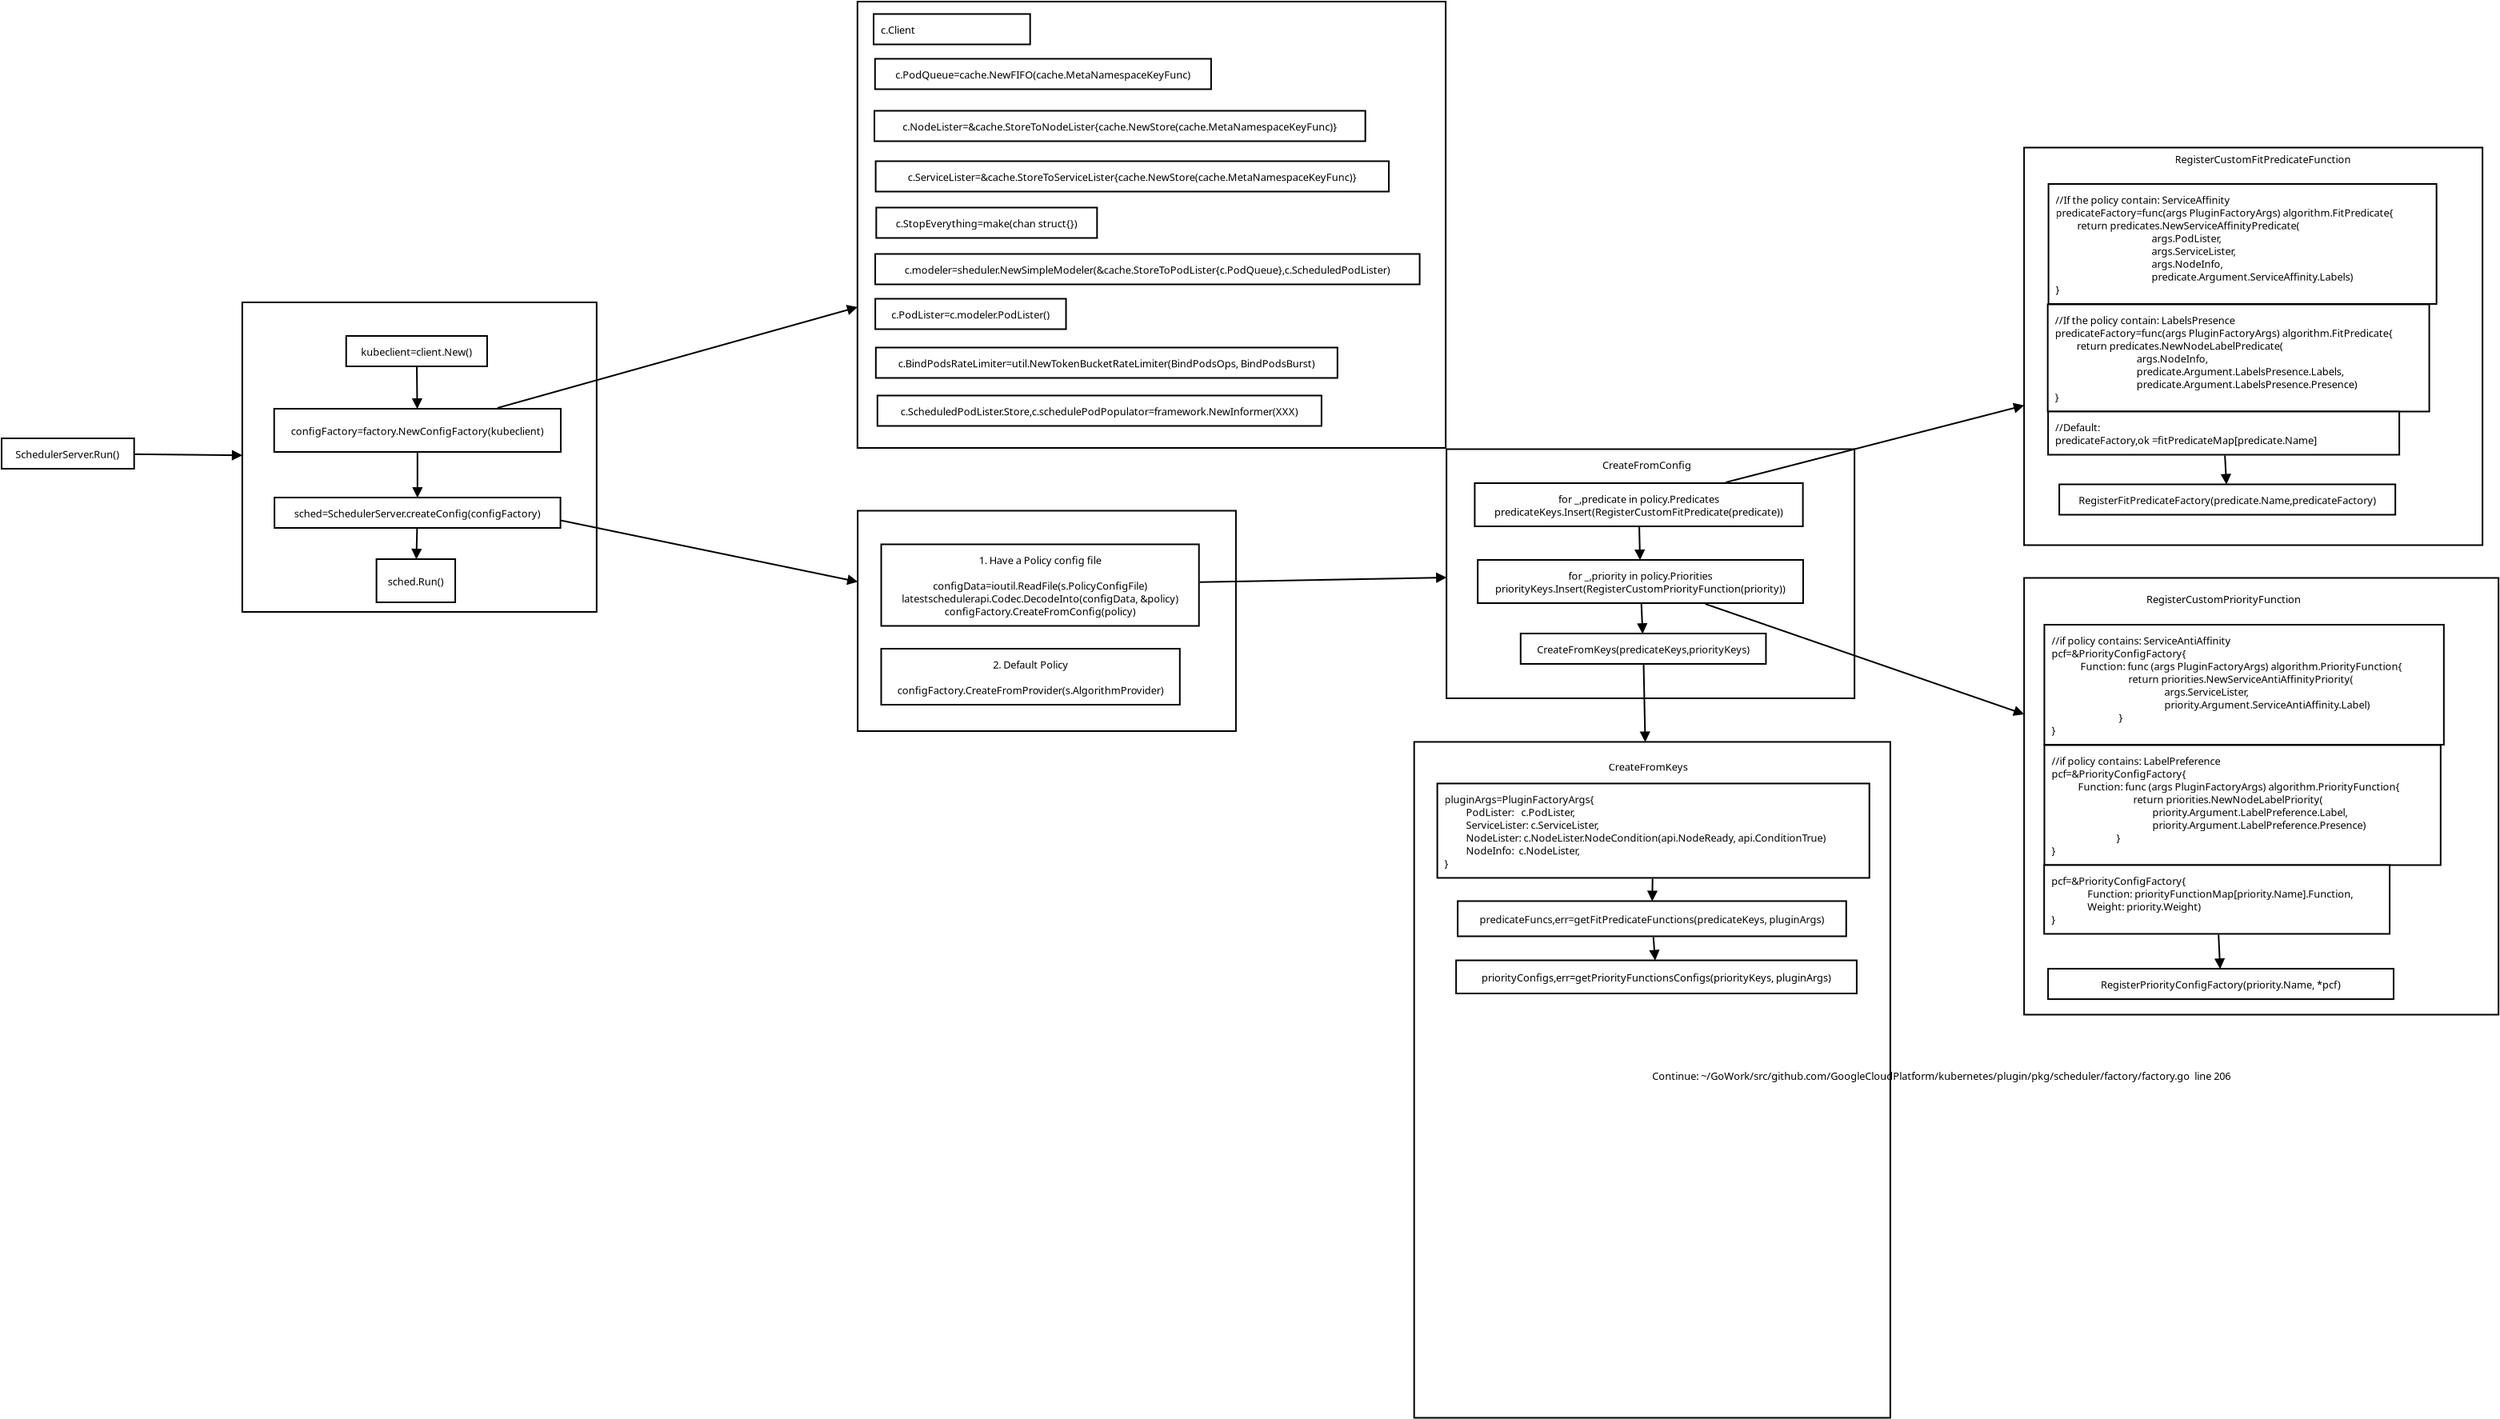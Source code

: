 <?xml version="1.0" encoding="UTF-8"?>
<dia:diagram xmlns:dia="http://www.lysator.liu.se/~alla/dia/">
  <dia:layer name="Background" visible="true" active="true">
    <dia:object type="Standard - Box" version="0" id="O0">
      <dia:attribute name="obj_pos">
        <dia:point val="16.85,3.35"/>
      </dia:attribute>
      <dia:attribute name="obj_bb">
        <dia:rectangle val="16.8,3.3;39.05,22.75"/>
      </dia:attribute>
      <dia:attribute name="elem_corner">
        <dia:point val="16.85,3.35"/>
      </dia:attribute>
      <dia:attribute name="elem_width">
        <dia:real val="22.15"/>
      </dia:attribute>
      <dia:attribute name="elem_height">
        <dia:real val="19.35"/>
      </dia:attribute>
      <dia:attribute name="show_background">
        <dia:boolean val="true"/>
      </dia:attribute>
    </dia:object>
    <dia:object type="Flowchart - Box" version="0" id="O1">
      <dia:attribute name="obj_pos">
        <dia:point val="1.809,11.85"/>
      </dia:attribute>
      <dia:attribute name="obj_bb">
        <dia:rectangle val="1.759,11.8;10.141,13.8"/>
      </dia:attribute>
      <dia:attribute name="elem_corner">
        <dia:point val="1.809,11.85"/>
      </dia:attribute>
      <dia:attribute name="elem_width">
        <dia:real val="8.283"/>
      </dia:attribute>
      <dia:attribute name="elem_height">
        <dia:real val="1.9"/>
      </dia:attribute>
      <dia:attribute name="show_background">
        <dia:boolean val="true"/>
      </dia:attribute>
      <dia:attribute name="padding">
        <dia:real val="0.5"/>
      </dia:attribute>
      <dia:attribute name="text">
        <dia:composite type="text">
          <dia:attribute name="string">
            <dia:string>#SchedulerServer.Run()#</dia:string>
          </dia:attribute>
          <dia:attribute name="font">
            <dia:font family="sans" style="0" name="Helvetica"/>
          </dia:attribute>
          <dia:attribute name="height">
            <dia:real val="0.8"/>
          </dia:attribute>
          <dia:attribute name="pos">
            <dia:point val="5.95,12.995"/>
          </dia:attribute>
          <dia:attribute name="color">
            <dia:color val="#000000"/>
          </dia:attribute>
          <dia:attribute name="alignment">
            <dia:enum val="1"/>
          </dia:attribute>
        </dia:composite>
      </dia:attribute>
    </dia:object>
    <dia:object type="Flowchart - Box" version="0" id="O2">
      <dia:attribute name="obj_pos">
        <dia:point val="23.345,5.45"/>
      </dia:attribute>
      <dia:attribute name="obj_bb">
        <dia:rectangle val="23.295,5.4;32.205,7.4"/>
      </dia:attribute>
      <dia:attribute name="elem_corner">
        <dia:point val="23.345,5.45"/>
      </dia:attribute>
      <dia:attribute name="elem_width">
        <dia:real val="8.81"/>
      </dia:attribute>
      <dia:attribute name="elem_height">
        <dia:real val="1.9"/>
      </dia:attribute>
      <dia:attribute name="show_background">
        <dia:boolean val="true"/>
      </dia:attribute>
      <dia:attribute name="padding">
        <dia:real val="0.5"/>
      </dia:attribute>
      <dia:attribute name="text">
        <dia:composite type="text">
          <dia:attribute name="string">
            <dia:string>#kubeclient=client.New()#</dia:string>
          </dia:attribute>
          <dia:attribute name="font">
            <dia:font family="sans" style="0" name="Helvetica"/>
          </dia:attribute>
          <dia:attribute name="height">
            <dia:real val="0.8"/>
          </dia:attribute>
          <dia:attribute name="pos">
            <dia:point val="27.75,6.595"/>
          </dia:attribute>
          <dia:attribute name="color">
            <dia:color val="#000000"/>
          </dia:attribute>
          <dia:attribute name="alignment">
            <dia:enum val="1"/>
          </dia:attribute>
        </dia:composite>
      </dia:attribute>
    </dia:object>
    <dia:object type="Flowchart - Box" version="0" id="O3">
      <dia:attribute name="obj_pos">
        <dia:point val="18.844,10"/>
      </dia:attribute>
      <dia:attribute name="obj_bb">
        <dia:rectangle val="18.794,9.95;36.806,12.75"/>
      </dia:attribute>
      <dia:attribute name="elem_corner">
        <dia:point val="18.844,10"/>
      </dia:attribute>
      <dia:attribute name="elem_width">
        <dia:real val="17.913"/>
      </dia:attribute>
      <dia:attribute name="elem_height">
        <dia:real val="2.7"/>
      </dia:attribute>
      <dia:attribute name="show_background">
        <dia:boolean val="true"/>
      </dia:attribute>
      <dia:attribute name="padding">
        <dia:real val="0.5"/>
      </dia:attribute>
      <dia:attribute name="text">
        <dia:composite type="text">
          <dia:attribute name="string">
            <dia:string>#configFactory=factory.NewConfigFactory(kubeclient)#</dia:string>
          </dia:attribute>
          <dia:attribute name="font">
            <dia:font family="sans" style="0" name="Helvetica"/>
          </dia:attribute>
          <dia:attribute name="height">
            <dia:real val="0.8"/>
          </dia:attribute>
          <dia:attribute name="pos">
            <dia:point val="27.8,11.545"/>
          </dia:attribute>
          <dia:attribute name="color">
            <dia:color val="#000000"/>
          </dia:attribute>
          <dia:attribute name="alignment">
            <dia:enum val="1"/>
          </dia:attribute>
        </dia:composite>
      </dia:attribute>
    </dia:object>
    <dia:object type="Flowchart - Box" version="0" id="O4">
      <dia:attribute name="obj_pos">
        <dia:point val="18.864,15.55"/>
      </dia:attribute>
      <dia:attribute name="obj_bb">
        <dia:rectangle val="18.814,15.5;36.786,17.5"/>
      </dia:attribute>
      <dia:attribute name="elem_corner">
        <dia:point val="18.864,15.55"/>
      </dia:attribute>
      <dia:attribute name="elem_width">
        <dia:real val="17.873"/>
      </dia:attribute>
      <dia:attribute name="elem_height">
        <dia:real val="1.9"/>
      </dia:attribute>
      <dia:attribute name="border_width">
        <dia:real val="0.1"/>
      </dia:attribute>
      <dia:attribute name="show_background">
        <dia:boolean val="true"/>
      </dia:attribute>
      <dia:attribute name="padding">
        <dia:real val="0.5"/>
      </dia:attribute>
      <dia:attribute name="text">
        <dia:composite type="text">
          <dia:attribute name="string">
            <dia:string>#sched=SchedulerServer.createConfig(configFactory)#</dia:string>
          </dia:attribute>
          <dia:attribute name="font">
            <dia:font family="sans" style="0" name="Helvetica"/>
          </dia:attribute>
          <dia:attribute name="height">
            <dia:real val="0.8"/>
          </dia:attribute>
          <dia:attribute name="pos">
            <dia:point val="27.8,16.695"/>
          </dia:attribute>
          <dia:attribute name="color">
            <dia:color val="#000000"/>
          </dia:attribute>
          <dia:attribute name="alignment">
            <dia:enum val="1"/>
          </dia:attribute>
        </dia:composite>
      </dia:attribute>
    </dia:object>
    <dia:object type="Standard - Line" version="0" id="O5">
      <dia:attribute name="obj_pos">
        <dia:point val="10.141,12.843"/>
      </dia:attribute>
      <dia:attribute name="obj_bb">
        <dia:rectangle val="10.09,12.575;16.912,13.236"/>
      </dia:attribute>
      <dia:attribute name="conn_endpoints">
        <dia:point val="10.141,12.843"/>
        <dia:point val="16.8,12.911"/>
      </dia:attribute>
      <dia:attribute name="numcp">
        <dia:int val="1"/>
      </dia:attribute>
      <dia:attribute name="end_arrow">
        <dia:enum val="3"/>
      </dia:attribute>
      <dia:attribute name="end_arrow_length">
        <dia:real val="0.5"/>
      </dia:attribute>
      <dia:attribute name="end_arrow_width">
        <dia:real val="0.5"/>
      </dia:attribute>
      <dia:connections>
        <dia:connection handle="0" to="O1" connection="16"/>
        <dia:connection handle="1" to="O0" connection="8"/>
      </dia:connections>
    </dia:object>
    <dia:object type="Standard - Line" version="0" id="O6">
      <dia:attribute name="obj_pos">
        <dia:point val="27.76,7.398"/>
      </dia:attribute>
      <dia:attribute name="obj_bb">
        <dia:rectangle val="27.449,7.348;28.111,10.062"/>
      </dia:attribute>
      <dia:attribute name="conn_endpoints">
        <dia:point val="27.76,7.398"/>
        <dia:point val="27.786,9.95"/>
      </dia:attribute>
      <dia:attribute name="numcp">
        <dia:int val="1"/>
      </dia:attribute>
      <dia:attribute name="end_arrow">
        <dia:enum val="3"/>
      </dia:attribute>
      <dia:attribute name="end_arrow_length">
        <dia:real val="0.5"/>
      </dia:attribute>
      <dia:attribute name="end_arrow_width">
        <dia:real val="0.5"/>
      </dia:attribute>
      <dia:connections>
        <dia:connection handle="0" to="O2" connection="16"/>
        <dia:connection handle="1" to="O3" connection="16"/>
      </dia:connections>
    </dia:object>
    <dia:object type="Standard - Line" version="0" id="O7">
      <dia:attribute name="obj_pos">
        <dia:point val="27.8,12.749"/>
      </dia:attribute>
      <dia:attribute name="obj_bb">
        <dia:rectangle val="27.469,12.699;28.131,15.614"/>
      </dia:attribute>
      <dia:attribute name="conn_endpoints">
        <dia:point val="27.8,12.749"/>
        <dia:point val="27.8,15.502"/>
      </dia:attribute>
      <dia:attribute name="numcp">
        <dia:int val="1"/>
      </dia:attribute>
      <dia:attribute name="end_arrow">
        <dia:enum val="3"/>
      </dia:attribute>
      <dia:attribute name="end_arrow_length">
        <dia:real val="0.5"/>
      </dia:attribute>
      <dia:attribute name="end_arrow_width">
        <dia:real val="0.5"/>
      </dia:attribute>
      <dia:connections>
        <dia:connection handle="0" to="O3" connection="16"/>
        <dia:connection handle="1" to="O4" connection="16"/>
      </dia:connections>
    </dia:object>
    <dia:object type="Flowchart - Box" version="0" id="O8">
      <dia:attribute name="obj_pos">
        <dia:point val="25.239,19.4"/>
      </dia:attribute>
      <dia:attribute name="obj_bb">
        <dia:rectangle val="25.189,19.35;30.211,22.15"/>
      </dia:attribute>
      <dia:attribute name="elem_corner">
        <dia:point val="25.239,19.4"/>
      </dia:attribute>
      <dia:attribute name="elem_width">
        <dia:real val="4.922"/>
      </dia:attribute>
      <dia:attribute name="elem_height">
        <dia:real val="2.7"/>
      </dia:attribute>
      <dia:attribute name="show_background">
        <dia:boolean val="true"/>
      </dia:attribute>
      <dia:attribute name="padding">
        <dia:real val="0.5"/>
      </dia:attribute>
      <dia:attribute name="text">
        <dia:composite type="text">
          <dia:attribute name="string">
            <dia:string>#sched.Run()#</dia:string>
          </dia:attribute>
          <dia:attribute name="font">
            <dia:font family="sans" style="0" name="Helvetica"/>
          </dia:attribute>
          <dia:attribute name="height">
            <dia:real val="0.8"/>
          </dia:attribute>
          <dia:attribute name="pos">
            <dia:point val="27.7,20.945"/>
          </dia:attribute>
          <dia:attribute name="color">
            <dia:color val="#000000"/>
          </dia:attribute>
          <dia:attribute name="alignment">
            <dia:enum val="1"/>
          </dia:attribute>
        </dia:composite>
      </dia:attribute>
    </dia:object>
    <dia:object type="Standard - Line" version="0" id="O9">
      <dia:attribute name="obj_pos">
        <dia:point val="27.776,17.498"/>
      </dia:attribute>
      <dia:attribute name="obj_bb">
        <dia:rectangle val="27.415,17.447;28.077,19.462"/>
      </dia:attribute>
      <dia:attribute name="conn_endpoints">
        <dia:point val="27.776,17.498"/>
        <dia:point val="27.733,19.35"/>
      </dia:attribute>
      <dia:attribute name="numcp">
        <dia:int val="1"/>
      </dia:attribute>
      <dia:attribute name="end_arrow">
        <dia:enum val="3"/>
      </dia:attribute>
      <dia:attribute name="end_arrow_length">
        <dia:real val="0.5"/>
      </dia:attribute>
      <dia:attribute name="end_arrow_width">
        <dia:real val="0.5"/>
      </dia:attribute>
      <dia:connections>
        <dia:connection handle="0" to="O4" connection="16"/>
        <dia:connection handle="1" to="O8" connection="16"/>
      </dia:connections>
    </dia:object>
    <dia:object type="Standard - Box" version="0" id="O10">
      <dia:attribute name="obj_pos">
        <dia:point val="55.3,-15.45"/>
      </dia:attribute>
      <dia:attribute name="obj_bb">
        <dia:rectangle val="55.25,-15.5;92.115,12.5"/>
      </dia:attribute>
      <dia:attribute name="elem_corner">
        <dia:point val="55.3,-15.45"/>
      </dia:attribute>
      <dia:attribute name="elem_width">
        <dia:real val="36.765"/>
      </dia:attribute>
      <dia:attribute name="elem_height">
        <dia:real val="27.9"/>
      </dia:attribute>
      <dia:attribute name="border_width">
        <dia:real val="0.1"/>
      </dia:attribute>
      <dia:attribute name="show_background">
        <dia:boolean val="true"/>
      </dia:attribute>
    </dia:object>
    <dia:object type="Flowchart - Box" version="0" id="O11">
      <dia:attribute name="obj_pos">
        <dia:point val="56.309,-14.675"/>
      </dia:attribute>
      <dia:attribute name="obj_bb">
        <dia:rectangle val="56.259,-14.725;66.141,-12.725"/>
      </dia:attribute>
      <dia:attribute name="elem_corner">
        <dia:point val="56.309,-14.675"/>
      </dia:attribute>
      <dia:attribute name="elem_width">
        <dia:real val="9.783"/>
      </dia:attribute>
      <dia:attribute name="elem_height">
        <dia:real val="1.9"/>
      </dia:attribute>
      <dia:attribute name="border_width">
        <dia:real val="0.1"/>
      </dia:attribute>
      <dia:attribute name="show_background">
        <dia:boolean val="true"/>
      </dia:attribute>
      <dia:attribute name="padding">
        <dia:real val="0.5"/>
      </dia:attribute>
      <dia:attribute name="text">
        <dia:composite type="text">
          <dia:attribute name="string">
            <dia:string>#c.Client#</dia:string>
          </dia:attribute>
          <dia:attribute name="font">
            <dia:font family="sans" style="0" name="Helvetica"/>
          </dia:attribute>
          <dia:attribute name="height">
            <dia:real val="0.8"/>
          </dia:attribute>
          <dia:attribute name="pos">
            <dia:point val="56.759,-13.53"/>
          </dia:attribute>
          <dia:attribute name="color">
            <dia:color val="#000000"/>
          </dia:attribute>
          <dia:attribute name="alignment">
            <dia:enum val="0"/>
          </dia:attribute>
        </dia:composite>
      </dia:attribute>
    </dia:object>
    <dia:object type="Flowchart - Box" version="0" id="O12">
      <dia:attribute name="obj_pos">
        <dia:point val="56.398,-11.875"/>
      </dia:attribute>
      <dia:attribute name="obj_bb">
        <dia:rectangle val="56.348,-11.925;77.453,-9.925"/>
      </dia:attribute>
      <dia:attribute name="elem_corner">
        <dia:point val="56.398,-11.875"/>
      </dia:attribute>
      <dia:attribute name="elem_width">
        <dia:real val="21.005"/>
      </dia:attribute>
      <dia:attribute name="elem_height">
        <dia:real val="1.9"/>
      </dia:attribute>
      <dia:attribute name="show_background">
        <dia:boolean val="true"/>
      </dia:attribute>
      <dia:attribute name="padding">
        <dia:real val="0.5"/>
      </dia:attribute>
      <dia:attribute name="text">
        <dia:composite type="text">
          <dia:attribute name="string">
            <dia:string>#c.PodQueue=cache.NewFIFO(cache.MetaNamespaceKeyFunc)#</dia:string>
          </dia:attribute>
          <dia:attribute name="font">
            <dia:font family="sans" style="0" name="Helvetica"/>
          </dia:attribute>
          <dia:attribute name="height">
            <dia:real val="0.8"/>
          </dia:attribute>
          <dia:attribute name="pos">
            <dia:point val="66.9,-10.73"/>
          </dia:attribute>
          <dia:attribute name="color">
            <dia:color val="#000000"/>
          </dia:attribute>
          <dia:attribute name="alignment">
            <dia:enum val="1"/>
          </dia:attribute>
        </dia:composite>
      </dia:attribute>
    </dia:object>
    <dia:object type="Flowchart - Box" version="0" id="O13">
      <dia:attribute name="obj_pos">
        <dia:point val="56.359,-8.625"/>
      </dia:attribute>
      <dia:attribute name="obj_bb">
        <dia:rectangle val="56.309,-8.675;87.091,-6.675"/>
      </dia:attribute>
      <dia:attribute name="elem_corner">
        <dia:point val="56.359,-8.625"/>
      </dia:attribute>
      <dia:attribute name="elem_width">
        <dia:real val="30.683"/>
      </dia:attribute>
      <dia:attribute name="elem_height">
        <dia:real val="1.9"/>
      </dia:attribute>
      <dia:attribute name="show_background">
        <dia:boolean val="true"/>
      </dia:attribute>
      <dia:attribute name="padding">
        <dia:real val="0.5"/>
      </dia:attribute>
      <dia:attribute name="text">
        <dia:composite type="text">
          <dia:attribute name="string">
            <dia:string>#c.NodeLister=&amp;cache.StoreToNodeLister{cache.NewStore(cache.MetaNamespaceKeyFunc)}#</dia:string>
          </dia:attribute>
          <dia:attribute name="font">
            <dia:font family="sans" style="0" name="Helvetica"/>
          </dia:attribute>
          <dia:attribute name="height">
            <dia:real val="0.8"/>
          </dia:attribute>
          <dia:attribute name="pos">
            <dia:point val="71.7,-7.48"/>
          </dia:attribute>
          <dia:attribute name="color">
            <dia:color val="#000000"/>
          </dia:attribute>
          <dia:attribute name="alignment">
            <dia:enum val="1"/>
          </dia:attribute>
        </dia:composite>
      </dia:attribute>
    </dia:object>
    <dia:object type="Flowchart - Box" version="0" id="O14">
      <dia:attribute name="obj_pos">
        <dia:point val="56.439,-5.475"/>
      </dia:attribute>
      <dia:attribute name="obj_bb">
        <dia:rectangle val="56.389,-5.525;88.561,-3.525"/>
      </dia:attribute>
      <dia:attribute name="elem_corner">
        <dia:point val="56.439,-5.475"/>
      </dia:attribute>
      <dia:attribute name="elem_width">
        <dia:real val="32.073"/>
      </dia:attribute>
      <dia:attribute name="elem_height">
        <dia:real val="1.9"/>
      </dia:attribute>
      <dia:attribute name="show_background">
        <dia:boolean val="true"/>
      </dia:attribute>
      <dia:attribute name="padding">
        <dia:real val="0.5"/>
      </dia:attribute>
      <dia:attribute name="text">
        <dia:composite type="text">
          <dia:attribute name="string">
            <dia:string>#c.ServiceLister=&amp;cache.StoreToServiceLister{cache.NewStore(cache.MetaNamespaceKeyFunc)}#</dia:string>
          </dia:attribute>
          <dia:attribute name="font">
            <dia:font family="sans" style="0" name="Helvetica"/>
          </dia:attribute>
          <dia:attribute name="height">
            <dia:real val="0.8"/>
          </dia:attribute>
          <dia:attribute name="pos">
            <dia:point val="72.475,-4.33"/>
          </dia:attribute>
          <dia:attribute name="color">
            <dia:color val="#000000"/>
          </dia:attribute>
          <dia:attribute name="alignment">
            <dia:enum val="1"/>
          </dia:attribute>
        </dia:composite>
      </dia:attribute>
    </dia:object>
    <dia:object type="Flowchart - Box" version="0" id="O15">
      <dia:attribute name="obj_pos">
        <dia:point val="56.475,-2.575"/>
      </dia:attribute>
      <dia:attribute name="obj_bb">
        <dia:rectangle val="56.425,-2.625;70.325,-0.625"/>
      </dia:attribute>
      <dia:attribute name="elem_corner">
        <dia:point val="56.475,-2.575"/>
      </dia:attribute>
      <dia:attribute name="elem_width">
        <dia:real val="13.8"/>
      </dia:attribute>
      <dia:attribute name="elem_height">
        <dia:real val="1.9"/>
      </dia:attribute>
      <dia:attribute name="show_background">
        <dia:boolean val="true"/>
      </dia:attribute>
      <dia:attribute name="padding">
        <dia:real val="0.5"/>
      </dia:attribute>
      <dia:attribute name="text">
        <dia:composite type="text">
          <dia:attribute name="string">
            <dia:string>#c.StopEverything=make(chan struct{})#</dia:string>
          </dia:attribute>
          <dia:attribute name="font">
            <dia:font family="sans" style="0" name="Helvetica"/>
          </dia:attribute>
          <dia:attribute name="height">
            <dia:real val="0.8"/>
          </dia:attribute>
          <dia:attribute name="pos">
            <dia:point val="63.375,-1.43"/>
          </dia:attribute>
          <dia:attribute name="color">
            <dia:color val="#000000"/>
          </dia:attribute>
          <dia:attribute name="alignment">
            <dia:enum val="1"/>
          </dia:attribute>
        </dia:composite>
      </dia:attribute>
    </dia:object>
    <dia:object type="Flowchart - Box" version="0" id="O16">
      <dia:attribute name="obj_pos">
        <dia:point val="56.411,0.325"/>
      </dia:attribute>
      <dia:attribute name="obj_bb">
        <dia:rectangle val="56.361,0.275;90.489,2.275"/>
      </dia:attribute>
      <dia:attribute name="elem_corner">
        <dia:point val="56.411,0.325"/>
      </dia:attribute>
      <dia:attribute name="elem_width">
        <dia:real val="34.027"/>
      </dia:attribute>
      <dia:attribute name="elem_height">
        <dia:real val="1.9"/>
      </dia:attribute>
      <dia:attribute name="show_background">
        <dia:boolean val="true"/>
      </dia:attribute>
      <dia:attribute name="padding">
        <dia:real val="0.5"/>
      </dia:attribute>
      <dia:attribute name="text">
        <dia:composite type="text">
          <dia:attribute name="string">
            <dia:string>#c.modeler=sheduler.NewSimpleModeler(&amp;cache.StoreToPodLister{c.PodQueue},c.ScheduledPodLister)#</dia:string>
          </dia:attribute>
          <dia:attribute name="font">
            <dia:font family="sans" style="0" name="Helvetica"/>
          </dia:attribute>
          <dia:attribute name="height">
            <dia:real val="0.8"/>
          </dia:attribute>
          <dia:attribute name="pos">
            <dia:point val="73.425,1.47"/>
          </dia:attribute>
          <dia:attribute name="color">
            <dia:color val="#000000"/>
          </dia:attribute>
          <dia:attribute name="alignment">
            <dia:enum val="1"/>
          </dia:attribute>
        </dia:composite>
      </dia:attribute>
    </dia:object>
    <dia:object type="Flowchart - Box" version="0" id="O17">
      <dia:attribute name="obj_pos">
        <dia:point val="56.415,3.125"/>
      </dia:attribute>
      <dia:attribute name="obj_bb">
        <dia:rectangle val="56.365,3.075;68.385,5.075"/>
      </dia:attribute>
      <dia:attribute name="elem_corner">
        <dia:point val="56.415,3.125"/>
      </dia:attribute>
      <dia:attribute name="elem_width">
        <dia:real val="11.92"/>
      </dia:attribute>
      <dia:attribute name="elem_height">
        <dia:real val="1.9"/>
      </dia:attribute>
      <dia:attribute name="show_background">
        <dia:boolean val="true"/>
      </dia:attribute>
      <dia:attribute name="padding">
        <dia:real val="0.5"/>
      </dia:attribute>
      <dia:attribute name="text">
        <dia:composite type="text">
          <dia:attribute name="string">
            <dia:string>#c.PodLister=c.modeler.PodLister()#</dia:string>
          </dia:attribute>
          <dia:attribute name="font">
            <dia:font family="sans" style="0" name="Helvetica"/>
          </dia:attribute>
          <dia:attribute name="height">
            <dia:real val="0.8"/>
          </dia:attribute>
          <dia:attribute name="pos">
            <dia:point val="62.375,4.27"/>
          </dia:attribute>
          <dia:attribute name="color">
            <dia:color val="#000000"/>
          </dia:attribute>
          <dia:attribute name="alignment">
            <dia:enum val="1"/>
          </dia:attribute>
        </dia:composite>
      </dia:attribute>
    </dia:object>
    <dia:object type="Flowchart - Box" version="0" id="O18">
      <dia:attribute name="obj_pos">
        <dia:point val="56.45,6.175"/>
      </dia:attribute>
      <dia:attribute name="obj_bb">
        <dia:rectangle val="56.4,6.125;85.35,8.125"/>
      </dia:attribute>
      <dia:attribute name="elem_corner">
        <dia:point val="56.45,6.175"/>
      </dia:attribute>
      <dia:attribute name="elem_width">
        <dia:real val="28.85"/>
      </dia:attribute>
      <dia:attribute name="elem_height">
        <dia:real val="1.9"/>
      </dia:attribute>
      <dia:attribute name="show_background">
        <dia:boolean val="true"/>
      </dia:attribute>
      <dia:attribute name="padding">
        <dia:real val="0.5"/>
      </dia:attribute>
      <dia:attribute name="text">
        <dia:composite type="text">
          <dia:attribute name="string">
            <dia:string>#c.BindPodsRateLimiter=util.NewTokenBucketRateLimiter(BindPodsOps, BindPodsBurst)#</dia:string>
          </dia:attribute>
          <dia:attribute name="font">
            <dia:font family="sans" style="0" name="Helvetica"/>
          </dia:attribute>
          <dia:attribute name="height">
            <dia:real val="0.8"/>
          </dia:attribute>
          <dia:attribute name="pos">
            <dia:point val="70.875,7.32"/>
          </dia:attribute>
          <dia:attribute name="color">
            <dia:color val="#000000"/>
          </dia:attribute>
          <dia:attribute name="alignment">
            <dia:enum val="1"/>
          </dia:attribute>
        </dia:composite>
      </dia:attribute>
    </dia:object>
    <dia:object type="Flowchart - Box" version="0" id="O19">
      <dia:attribute name="obj_pos">
        <dia:point val="56.548,9.175"/>
      </dia:attribute>
      <dia:attribute name="obj_bb">
        <dia:rectangle val="56.498,9.125;84.353,11.125"/>
      </dia:attribute>
      <dia:attribute name="elem_corner">
        <dia:point val="56.548,9.175"/>
      </dia:attribute>
      <dia:attribute name="elem_width">
        <dia:real val="27.755"/>
      </dia:attribute>
      <dia:attribute name="elem_height">
        <dia:real val="1.9"/>
      </dia:attribute>
      <dia:attribute name="show_background">
        <dia:boolean val="true"/>
      </dia:attribute>
      <dia:attribute name="padding">
        <dia:real val="0.5"/>
      </dia:attribute>
      <dia:attribute name="text">
        <dia:composite type="text">
          <dia:attribute name="string">
            <dia:string>#c.ScheduledPodLister.Store,c.schedulePodPopulator=framework.NewInformer(XXX)#</dia:string>
          </dia:attribute>
          <dia:attribute name="font">
            <dia:font family="sans" style="0" name="Helvetica"/>
          </dia:attribute>
          <dia:attribute name="height">
            <dia:real val="0.8"/>
          </dia:attribute>
          <dia:attribute name="pos">
            <dia:point val="70.425,10.32"/>
          </dia:attribute>
          <dia:attribute name="color">
            <dia:color val="#000000"/>
          </dia:attribute>
          <dia:attribute name="alignment">
            <dia:enum val="1"/>
          </dia:attribute>
        </dia:composite>
      </dia:attribute>
    </dia:object>
    <dia:object type="Standard - Line" version="0" id="O20">
      <dia:attribute name="obj_pos">
        <dia:point val="32.799,9.95"/>
      </dia:attribute>
      <dia:attribute name="obj_bb">
        <dia:rectangle val="32.737,3.492;55.358,10.012"/>
      </dia:attribute>
      <dia:attribute name="conn_endpoints">
        <dia:point val="32.799,9.95"/>
        <dia:point val="55.25,3.662"/>
      </dia:attribute>
      <dia:attribute name="numcp">
        <dia:int val="1"/>
      </dia:attribute>
      <dia:attribute name="end_arrow">
        <dia:enum val="3"/>
      </dia:attribute>
      <dia:attribute name="end_arrow_length">
        <dia:real val="0.5"/>
      </dia:attribute>
      <dia:attribute name="end_arrow_width">
        <dia:real val="0.5"/>
      </dia:attribute>
      <dia:connections>
        <dia:connection handle="0" to="O3" connection="16"/>
        <dia:connection handle="1" to="O10" connection="8"/>
      </dia:connections>
    </dia:object>
    <dia:object type="Standard - Box" version="0" id="O21">
      <dia:attribute name="obj_pos">
        <dia:point val="55.315,16.375"/>
      </dia:attribute>
      <dia:attribute name="obj_bb">
        <dia:rectangle val="55.265,16.325;79.004,30.2"/>
      </dia:attribute>
      <dia:attribute name="elem_corner">
        <dia:point val="55.315,16.375"/>
      </dia:attribute>
      <dia:attribute name="elem_width">
        <dia:real val="23.639"/>
      </dia:attribute>
      <dia:attribute name="elem_height">
        <dia:real val="13.775"/>
      </dia:attribute>
      <dia:attribute name="show_background">
        <dia:boolean val="true"/>
      </dia:attribute>
    </dia:object>
    <dia:object type="Flowchart - Box" version="0" id="O22">
      <dia:attribute name="obj_pos">
        <dia:point val="56.785,18.475"/>
      </dia:attribute>
      <dia:attribute name="obj_bb">
        <dia:rectangle val="56.735,18.425;76.695,23.625"/>
      </dia:attribute>
      <dia:attribute name="elem_corner">
        <dia:point val="56.785,18.475"/>
      </dia:attribute>
      <dia:attribute name="elem_width">
        <dia:real val="19.86"/>
      </dia:attribute>
      <dia:attribute name="elem_height">
        <dia:real val="5.1"/>
      </dia:attribute>
      <dia:attribute name="border_width">
        <dia:real val="0.1"/>
      </dia:attribute>
      <dia:attribute name="show_background">
        <dia:boolean val="true"/>
      </dia:attribute>
      <dia:attribute name="padding">
        <dia:real val="0.5"/>
      </dia:attribute>
      <dia:attribute name="text">
        <dia:composite type="text">
          <dia:attribute name="string">
            <dia:string>#1. Have a Policy config file

configData=ioutil.ReadFile(s.PolicyConfigFile)
latestschedulerapi.Codec.DecodeInto(configData, &amp;policy)
configFactory.CreateFromConfig(policy)#</dia:string>
          </dia:attribute>
          <dia:attribute name="font">
            <dia:font family="sans" style="0" name="Helvetica"/>
          </dia:attribute>
          <dia:attribute name="height">
            <dia:real val="0.8"/>
          </dia:attribute>
          <dia:attribute name="pos">
            <dia:point val="66.715,19.62"/>
          </dia:attribute>
          <dia:attribute name="color">
            <dia:color val="#000000"/>
          </dia:attribute>
          <dia:attribute name="alignment">
            <dia:enum val="1"/>
          </dia:attribute>
        </dia:composite>
      </dia:attribute>
    </dia:object>
    <dia:object type="Flowchart - Box" version="0" id="O23">
      <dia:attribute name="obj_pos">
        <dia:point val="56.783,25"/>
      </dia:attribute>
      <dia:attribute name="obj_bb">
        <dia:rectangle val="56.733,24.95;75.498,28.55"/>
      </dia:attribute>
      <dia:attribute name="elem_corner">
        <dia:point val="56.783,25"/>
      </dia:attribute>
      <dia:attribute name="elem_width">
        <dia:real val="18.665"/>
      </dia:attribute>
      <dia:attribute name="elem_height">
        <dia:real val="3.5"/>
      </dia:attribute>
      <dia:attribute name="show_background">
        <dia:boolean val="true"/>
      </dia:attribute>
      <dia:attribute name="padding">
        <dia:real val="0.5"/>
      </dia:attribute>
      <dia:attribute name="text">
        <dia:composite type="text">
          <dia:attribute name="string">
            <dia:string>#2. Default Policy

configFactory.CreateFromProvider(s.AlgorithmProvider)#</dia:string>
          </dia:attribute>
          <dia:attribute name="font">
            <dia:font family="sans" style="0" name="Helvetica"/>
          </dia:attribute>
          <dia:attribute name="height">
            <dia:real val="0.8"/>
          </dia:attribute>
          <dia:attribute name="pos">
            <dia:point val="66.115,26.145"/>
          </dia:attribute>
          <dia:attribute name="color">
            <dia:color val="#000000"/>
          </dia:attribute>
          <dia:attribute name="alignment">
            <dia:enum val="1"/>
          </dia:attribute>
        </dia:composite>
      </dia:attribute>
    </dia:object>
    <dia:object type="Standard - Line" version="0" id="O24">
      <dia:attribute name="obj_pos">
        <dia:point val="36.736,16.975"/>
      </dia:attribute>
      <dia:attribute name="obj_bb">
        <dia:rectangle val="36.677,16.916;55.375,21.02"/>
      </dia:attribute>
      <dia:attribute name="conn_endpoints">
        <dia:point val="36.736,16.975"/>
        <dia:point val="55.265,20.808"/>
      </dia:attribute>
      <dia:attribute name="numcp">
        <dia:int val="1"/>
      </dia:attribute>
      <dia:attribute name="end_arrow">
        <dia:enum val="3"/>
      </dia:attribute>
      <dia:attribute name="end_arrow_length">
        <dia:real val="0.5"/>
      </dia:attribute>
      <dia:attribute name="end_arrow_width">
        <dia:real val="0.5"/>
      </dia:attribute>
      <dia:connections>
        <dia:connection handle="0" to="O4" connection="10"/>
        <dia:connection handle="1" to="O21" connection="8"/>
      </dia:connections>
    </dia:object>
    <dia:object type="Standard - Box" version="0" id="O25">
      <dia:attribute name="obj_pos">
        <dia:point val="92.115,12.525"/>
      </dia:attribute>
      <dia:attribute name="obj_bb">
        <dia:rectangle val="92.065,12.475;117.665,28.15"/>
      </dia:attribute>
      <dia:attribute name="elem_corner">
        <dia:point val="92.115,12.525"/>
      </dia:attribute>
      <dia:attribute name="elem_width">
        <dia:real val="25.5"/>
      </dia:attribute>
      <dia:attribute name="elem_height">
        <dia:real val="15.575"/>
      </dia:attribute>
      <dia:attribute name="show_background">
        <dia:boolean val="true"/>
      </dia:attribute>
    </dia:object>
    <dia:object type="Flowchart - Box" version="0" id="O26">
      <dia:attribute name="obj_pos">
        <dia:point val="93.88,14.65"/>
      </dia:attribute>
      <dia:attribute name="obj_bb">
        <dia:rectangle val="93.83,14.6;114.44,17.4"/>
      </dia:attribute>
      <dia:attribute name="elem_corner">
        <dia:point val="93.88,14.65"/>
      </dia:attribute>
      <dia:attribute name="elem_width">
        <dia:real val="20.51"/>
      </dia:attribute>
      <dia:attribute name="elem_height">
        <dia:real val="2.7"/>
      </dia:attribute>
      <dia:attribute name="show_background">
        <dia:boolean val="true"/>
      </dia:attribute>
      <dia:attribute name="padding">
        <dia:real val="0.5"/>
      </dia:attribute>
      <dia:attribute name="text">
        <dia:composite type="text">
          <dia:attribute name="string">
            <dia:string>#for _,predicate in policy.Predicates
predicateKeys.Insert(RegisterCustomFitPredicate(predicate))#</dia:string>
          </dia:attribute>
          <dia:attribute name="font">
            <dia:font family="sans" style="0" name="Helvetica"/>
          </dia:attribute>
          <dia:attribute name="height">
            <dia:real val="0.8"/>
          </dia:attribute>
          <dia:attribute name="pos">
            <dia:point val="104.135,15.795"/>
          </dia:attribute>
          <dia:attribute name="color">
            <dia:color val="#000000"/>
          </dia:attribute>
          <dia:attribute name="alignment">
            <dia:enum val="1"/>
          </dia:attribute>
        </dia:composite>
      </dia:attribute>
    </dia:object>
    <dia:object type="Flowchart - Box" version="0" id="O27">
      <dia:attribute name="obj_pos">
        <dia:point val="94.067,19.45"/>
      </dia:attribute>
      <dia:attribute name="obj_bb">
        <dia:rectangle val="94.016,19.4;114.454,22.2"/>
      </dia:attribute>
      <dia:attribute name="elem_corner">
        <dia:point val="94.067,19.45"/>
      </dia:attribute>
      <dia:attribute name="elem_width">
        <dia:real val="20.338"/>
      </dia:attribute>
      <dia:attribute name="elem_height">
        <dia:real val="2.7"/>
      </dia:attribute>
      <dia:attribute name="show_background">
        <dia:boolean val="true"/>
      </dia:attribute>
      <dia:attribute name="padding">
        <dia:real val="0.5"/>
      </dia:attribute>
      <dia:attribute name="text">
        <dia:composite type="text">
          <dia:attribute name="string">
            <dia:string>#for _,priority in policy.Priorities
priorityKeys.Insert(RegisterCustomPriorityFunction(priority))#</dia:string>
          </dia:attribute>
          <dia:attribute name="font">
            <dia:font family="sans" style="0" name="Helvetica"/>
          </dia:attribute>
          <dia:attribute name="height">
            <dia:real val="0.8"/>
          </dia:attribute>
          <dia:attribute name="pos">
            <dia:point val="104.235,20.595"/>
          </dia:attribute>
          <dia:attribute name="color">
            <dia:color val="#000000"/>
          </dia:attribute>
          <dia:attribute name="alignment">
            <dia:enum val="1"/>
          </dia:attribute>
        </dia:composite>
      </dia:attribute>
    </dia:object>
    <dia:object type="Flowchart - Box" version="0" id="O28">
      <dia:attribute name="obj_pos">
        <dia:point val="96.749,24.05"/>
      </dia:attribute>
      <dia:attribute name="obj_bb">
        <dia:rectangle val="96.699,24;112.131,26"/>
      </dia:attribute>
      <dia:attribute name="elem_corner">
        <dia:point val="96.749,24.05"/>
      </dia:attribute>
      <dia:attribute name="elem_width">
        <dia:real val="15.332"/>
      </dia:attribute>
      <dia:attribute name="elem_height">
        <dia:real val="1.9"/>
      </dia:attribute>
      <dia:attribute name="show_background">
        <dia:boolean val="true"/>
      </dia:attribute>
      <dia:attribute name="padding">
        <dia:real val="0.5"/>
      </dia:attribute>
      <dia:attribute name="text">
        <dia:composite type="text">
          <dia:attribute name="string">
            <dia:string>#CreateFromKeys(predicateKeys,priorityKeys)#</dia:string>
          </dia:attribute>
          <dia:attribute name="font">
            <dia:font family="sans" style="0" name="Helvetica"/>
          </dia:attribute>
          <dia:attribute name="height">
            <dia:real val="0.8"/>
          </dia:attribute>
          <dia:attribute name="pos">
            <dia:point val="104.415,25.195"/>
          </dia:attribute>
          <dia:attribute name="color">
            <dia:color val="#000000"/>
          </dia:attribute>
          <dia:attribute name="alignment">
            <dia:enum val="1"/>
          </dia:attribute>
        </dia:composite>
      </dia:attribute>
    </dia:object>
    <dia:object type="Standard - Line" version="0" id="O29">
      <dia:attribute name="obj_pos">
        <dia:point val="104.164,17.4"/>
      </dia:attribute>
      <dia:attribute name="obj_bb">
        <dia:rectangle val="103.864,17.349;104.525,19.512"/>
      </dia:attribute>
      <dia:attribute name="conn_endpoints">
        <dia:point val="104.164,17.4"/>
        <dia:point val="104.206,19.4"/>
      </dia:attribute>
      <dia:attribute name="numcp">
        <dia:int val="1"/>
      </dia:attribute>
      <dia:attribute name="end_arrow">
        <dia:enum val="3"/>
      </dia:attribute>
      <dia:attribute name="end_arrow_length">
        <dia:real val="0.5"/>
      </dia:attribute>
      <dia:attribute name="end_arrow_width">
        <dia:real val="0.5"/>
      </dia:attribute>
      <dia:connections>
        <dia:connection handle="0" to="O26" connection="16"/>
        <dia:connection handle="1" to="O27" connection="16"/>
      </dia:connections>
    </dia:object>
    <dia:object type="Standard - Line" version="0" id="O30">
      <dia:attribute name="obj_pos">
        <dia:point val="104.295,22.2"/>
      </dia:attribute>
      <dia:attribute name="obj_bb">
        <dia:rectangle val="104.019,22.148;104.68,24.119"/>
      </dia:attribute>
      <dia:attribute name="conn_endpoints">
        <dia:point val="104.295,22.2"/>
        <dia:point val="104.373,24.007"/>
      </dia:attribute>
      <dia:attribute name="numcp">
        <dia:int val="1"/>
      </dia:attribute>
      <dia:attribute name="end_arrow">
        <dia:enum val="3"/>
      </dia:attribute>
      <dia:attribute name="end_arrow_length">
        <dia:real val="0.5"/>
      </dia:attribute>
      <dia:attribute name="end_arrow_width">
        <dia:real val="0.5"/>
      </dia:attribute>
      <dia:connections>
        <dia:connection handle="0" to="O27" connection="16"/>
        <dia:connection handle="1" to="O28" connection="16"/>
      </dia:connections>
    </dia:object>
    <dia:object type="Standard - Line" version="0" id="O31">
      <dia:attribute name="obj_pos">
        <dia:point val="76.695,20.839"/>
      </dia:attribute>
      <dia:attribute name="obj_bb">
        <dia:rectangle val="76.644,20.231;92.177,20.893"/>
      </dia:attribute>
      <dia:attribute name="conn_endpoints">
        <dia:point val="76.695,20.839"/>
        <dia:point val="92.065,20.552"/>
      </dia:attribute>
      <dia:attribute name="numcp">
        <dia:int val="1"/>
      </dia:attribute>
      <dia:attribute name="end_arrow">
        <dia:enum val="3"/>
      </dia:attribute>
      <dia:attribute name="end_arrow_length">
        <dia:real val="0.5"/>
      </dia:attribute>
      <dia:attribute name="end_arrow_width">
        <dia:real val="0.5"/>
      </dia:attribute>
      <dia:connections>
        <dia:connection handle="0" to="O22" connection="16"/>
        <dia:connection handle="1" to="O25" connection="8"/>
      </dia:connections>
    </dia:object>
    <dia:object type="Standard - Box" version="0" id="O32">
      <dia:attribute name="obj_pos">
        <dia:point val="128.215,-6.325"/>
      </dia:attribute>
      <dia:attribute name="obj_bb">
        <dia:rectangle val="128.165,-6.375;156.915,18.575"/>
      </dia:attribute>
      <dia:attribute name="elem_corner">
        <dia:point val="128.215,-6.325"/>
      </dia:attribute>
      <dia:attribute name="elem_width">
        <dia:real val="28.65"/>
      </dia:attribute>
      <dia:attribute name="elem_height">
        <dia:real val="24.85"/>
      </dia:attribute>
      <dia:attribute name="show_background">
        <dia:boolean val="true"/>
      </dia:attribute>
    </dia:object>
    <dia:object type="Standard - Line" version="0" id="O33">
      <dia:attribute name="obj_pos">
        <dia:point val="109.566,14.6"/>
      </dia:attribute>
      <dia:attribute name="obj_bb">
        <dia:rectangle val="109.506,9.622;128.273,14.661"/>
      </dia:attribute>
      <dia:attribute name="conn_endpoints">
        <dia:point val="109.566,14.6"/>
        <dia:point val="128.165,9.806"/>
      </dia:attribute>
      <dia:attribute name="numcp">
        <dia:int val="1"/>
      </dia:attribute>
      <dia:attribute name="end_arrow">
        <dia:enum val="3"/>
      </dia:attribute>
      <dia:attribute name="end_arrow_length">
        <dia:real val="0.5"/>
      </dia:attribute>
      <dia:attribute name="end_arrow_width">
        <dia:real val="0.5"/>
      </dia:attribute>
      <dia:connections>
        <dia:connection handle="0" to="O26" connection="16"/>
        <dia:connection handle="1" to="O32" connection="8"/>
      </dia:connections>
    </dia:object>
    <dia:object type="Flowchart - Box" version="0" id="O34">
      <dia:attribute name="obj_pos">
        <dia:point val="129.739,-4.05"/>
      </dia:attribute>
      <dia:attribute name="obj_bb">
        <dia:rectangle val="129.689,-4.1;154.042,3.5"/>
      </dia:attribute>
      <dia:attribute name="elem_corner">
        <dia:point val="129.739,-4.05"/>
      </dia:attribute>
      <dia:attribute name="elem_width">
        <dia:real val="24.253"/>
      </dia:attribute>
      <dia:attribute name="elem_height">
        <dia:real val="7.5"/>
      </dia:attribute>
      <dia:attribute name="border_width">
        <dia:real val="0.1"/>
      </dia:attribute>
      <dia:attribute name="show_background">
        <dia:boolean val="true"/>
      </dia:attribute>
      <dia:attribute name="padding">
        <dia:real val="0.5"/>
      </dia:attribute>
      <dia:attribute name="text">
        <dia:composite type="text">
          <dia:attribute name="string">
            <dia:string>#//If the policy contain: ServiceAffinity
predicateFactory=func(args PluginFactoryArgs) algorithm.FitPredicate{
         return predicates.NewServiceAffinityPredicate(
                                        args.PodLister,
                                        args.ServiceLister,
                                        args.NodeInfo,
                                        predicate.Argument.ServiceAffinity.Labels)
}#</dia:string>
          </dia:attribute>
          <dia:attribute name="font">
            <dia:font family="sans" style="0" name="Helvetica"/>
          </dia:attribute>
          <dia:attribute name="height">
            <dia:real val="0.8"/>
          </dia:attribute>
          <dia:attribute name="pos">
            <dia:point val="130.189,-2.905"/>
          </dia:attribute>
          <dia:attribute name="color">
            <dia:color val="#000000"/>
          </dia:attribute>
          <dia:attribute name="alignment">
            <dia:enum val="0"/>
          </dia:attribute>
        </dia:composite>
      </dia:attribute>
    </dia:object>
    <dia:object type="Flowchart - Box" version="0" id="O35">
      <dia:attribute name="obj_pos">
        <dia:point val="129.693,3.475"/>
      </dia:attribute>
      <dia:attribute name="obj_bb">
        <dia:rectangle val="129.643,3.425;153.588,10.225"/>
      </dia:attribute>
      <dia:attribute name="elem_corner">
        <dia:point val="129.693,3.475"/>
      </dia:attribute>
      <dia:attribute name="elem_width">
        <dia:real val="23.845"/>
      </dia:attribute>
      <dia:attribute name="elem_height">
        <dia:real val="6.7"/>
      </dia:attribute>
      <dia:attribute name="border_width">
        <dia:real val="0.1"/>
      </dia:attribute>
      <dia:attribute name="show_background">
        <dia:boolean val="true"/>
      </dia:attribute>
      <dia:attribute name="padding">
        <dia:real val="0.5"/>
      </dia:attribute>
      <dia:attribute name="text">
        <dia:composite type="text">
          <dia:attribute name="string">
            <dia:string>#//If the policy contain: LabelsPresence
predicateFactory=func(args PluginFactoryArgs) algorithm.FitPredicate{
         return predicates.NewNodeLabelPredicate(
                                  args.NodeInfo,
                                  predicate.Argument.LabelsPresence.Labels,
                                  predicate.Argument.LabelsPresence.Presence)
}#</dia:string>
          </dia:attribute>
          <dia:attribute name="font">
            <dia:font family="sans" style="0" name="Helvetica"/>
          </dia:attribute>
          <dia:attribute name="height">
            <dia:real val="0.8"/>
          </dia:attribute>
          <dia:attribute name="pos">
            <dia:point val="130.143,4.62"/>
          </dia:attribute>
          <dia:attribute name="color">
            <dia:color val="#000000"/>
          </dia:attribute>
          <dia:attribute name="alignment">
            <dia:enum val="0"/>
          </dia:attribute>
        </dia:composite>
      </dia:attribute>
    </dia:object>
    <dia:object type="Flowchart - Box" version="0" id="O36">
      <dia:attribute name="obj_pos">
        <dia:point val="129.715,10.175"/>
      </dia:attribute>
      <dia:attribute name="obj_bb">
        <dia:rectangle val="129.665,10.125;151.715,12.925"/>
      </dia:attribute>
      <dia:attribute name="elem_corner">
        <dia:point val="129.715,10.175"/>
      </dia:attribute>
      <dia:attribute name="elem_width">
        <dia:real val="21.95"/>
      </dia:attribute>
      <dia:attribute name="elem_height">
        <dia:real val="2.7"/>
      </dia:attribute>
      <dia:attribute name="border_width">
        <dia:real val="0.1"/>
      </dia:attribute>
      <dia:attribute name="show_background">
        <dia:boolean val="true"/>
      </dia:attribute>
      <dia:attribute name="padding">
        <dia:real val="0.5"/>
      </dia:attribute>
      <dia:attribute name="text">
        <dia:composite type="text">
          <dia:attribute name="string">
            <dia:string>#//Default: 
predicateFactory,ok =fitPredicateMap[predicate.Name]#</dia:string>
          </dia:attribute>
          <dia:attribute name="font">
            <dia:font family="sans" style="0" name="Helvetica"/>
          </dia:attribute>
          <dia:attribute name="height">
            <dia:real val="0.8"/>
          </dia:attribute>
          <dia:attribute name="pos">
            <dia:point val="130.165,11.32"/>
          </dia:attribute>
          <dia:attribute name="color">
            <dia:color val="#000000"/>
          </dia:attribute>
          <dia:attribute name="alignment">
            <dia:enum val="0"/>
          </dia:attribute>
        </dia:composite>
      </dia:attribute>
    </dia:object>
    <dia:object type="Flowchart - Box" version="0" id="O37">
      <dia:attribute name="obj_pos">
        <dia:point val="130.414,14.725"/>
      </dia:attribute>
      <dia:attribute name="obj_bb">
        <dia:rectangle val="130.364,14.675;151.467,16.675"/>
      </dia:attribute>
      <dia:attribute name="elem_corner">
        <dia:point val="130.414,14.725"/>
      </dia:attribute>
      <dia:attribute name="elem_width">
        <dia:real val="21.003"/>
      </dia:attribute>
      <dia:attribute name="elem_height">
        <dia:real val="1.9"/>
      </dia:attribute>
      <dia:attribute name="show_background">
        <dia:boolean val="true"/>
      </dia:attribute>
      <dia:attribute name="padding">
        <dia:real val="0.5"/>
      </dia:attribute>
      <dia:attribute name="text">
        <dia:composite type="text">
          <dia:attribute name="string">
            <dia:string>#RegisterFitPredicateFactory(predicate.Name,predicateFactory)#</dia:string>
          </dia:attribute>
          <dia:attribute name="font">
            <dia:font family="sans" style="0" name="Helvetica"/>
          </dia:attribute>
          <dia:attribute name="height">
            <dia:real val="0.8"/>
          </dia:attribute>
          <dia:attribute name="pos">
            <dia:point val="140.915,15.87"/>
          </dia:attribute>
          <dia:attribute name="color">
            <dia:color val="#000000"/>
          </dia:attribute>
          <dia:attribute name="alignment">
            <dia:enum val="1"/>
          </dia:attribute>
        </dia:composite>
      </dia:attribute>
    </dia:object>
    <dia:object type="Standard - Line" version="0" id="O38">
      <dia:attribute name="obj_pos">
        <dia:point val="140.766,12.924"/>
      </dia:attribute>
      <dia:attribute name="obj_bb">
        <dia:rectangle val="140.501,12.872;141.162,14.787"/>
      </dia:attribute>
      <dia:attribute name="conn_endpoints">
        <dia:point val="140.766,12.924"/>
        <dia:point val="140.861,14.675"/>
      </dia:attribute>
      <dia:attribute name="numcp">
        <dia:int val="1"/>
      </dia:attribute>
      <dia:attribute name="end_arrow">
        <dia:enum val="3"/>
      </dia:attribute>
      <dia:attribute name="end_arrow_length">
        <dia:real val="0.5"/>
      </dia:attribute>
      <dia:attribute name="end_arrow_width">
        <dia:real val="0.5"/>
      </dia:attribute>
      <dia:connections>
        <dia:connection handle="0" to="O36" connection="16"/>
        <dia:connection handle="1" to="O37" connection="16"/>
      </dia:connections>
    </dia:object>
    <dia:object type="Standard - Box" version="0" id="O39">
      <dia:attribute name="obj_pos">
        <dia:point val="128.216,20.575"/>
      </dia:attribute>
      <dia:attribute name="obj_bb">
        <dia:rectangle val="128.166,20.525;157.916,47.925"/>
      </dia:attribute>
      <dia:attribute name="elem_corner">
        <dia:point val="128.216,20.575"/>
      </dia:attribute>
      <dia:attribute name="elem_width">
        <dia:real val="29.65"/>
      </dia:attribute>
      <dia:attribute name="elem_height">
        <dia:real val="27.3"/>
      </dia:attribute>
      <dia:attribute name="show_background">
        <dia:boolean val="true"/>
      </dia:attribute>
    </dia:object>
    <dia:object type="Flowchart - Box" version="0" id="O40">
      <dia:attribute name="obj_pos">
        <dia:point val="129.481,23.5"/>
      </dia:attribute>
      <dia:attribute name="obj_bb">
        <dia:rectangle val="129.431,23.45;154.501,31.05"/>
      </dia:attribute>
      <dia:attribute name="elem_corner">
        <dia:point val="129.481,23.5"/>
      </dia:attribute>
      <dia:attribute name="elem_width">
        <dia:real val="24.97"/>
      </dia:attribute>
      <dia:attribute name="elem_height">
        <dia:real val="7.5"/>
      </dia:attribute>
      <dia:attribute name="border_width">
        <dia:real val="0.1"/>
      </dia:attribute>
      <dia:attribute name="show_background">
        <dia:boolean val="true"/>
      </dia:attribute>
      <dia:attribute name="padding">
        <dia:real val="0.5"/>
      </dia:attribute>
      <dia:attribute name="text">
        <dia:composite type="text">
          <dia:attribute name="string">
            <dia:string>#//if policy contains: ServiceAntiAffinity
pcf=&amp;PriorityConfigFactory{
            Function: func (args PluginFactoryArgs) algorithm.PriorityFunction{
                                return priorities.NewServiceAntiAffinityPriority(
                                               args.ServiceLister,
                                               priority.Argument.ServiceAntiAffinity.Label)
                            }
}#</dia:string>
          </dia:attribute>
          <dia:attribute name="font">
            <dia:font family="sans" style="0" name="Helvetica"/>
          </dia:attribute>
          <dia:attribute name="height">
            <dia:real val="0.8"/>
          </dia:attribute>
          <dia:attribute name="pos">
            <dia:point val="129.931,24.645"/>
          </dia:attribute>
          <dia:attribute name="color">
            <dia:color val="#000000"/>
          </dia:attribute>
          <dia:attribute name="alignment">
            <dia:enum val="0"/>
          </dia:attribute>
        </dia:composite>
      </dia:attribute>
    </dia:object>
    <dia:object type="Flowchart - Box" version="0" id="O41">
      <dia:attribute name="obj_pos">
        <dia:point val="129.482,31.025"/>
      </dia:attribute>
      <dia:attribute name="obj_bb">
        <dia:rectangle val="129.432,30.975;154.299,38.575"/>
      </dia:attribute>
      <dia:attribute name="elem_corner">
        <dia:point val="129.482,31.025"/>
      </dia:attribute>
      <dia:attribute name="elem_width">
        <dia:real val="24.768"/>
      </dia:attribute>
      <dia:attribute name="elem_height">
        <dia:real val="7.5"/>
      </dia:attribute>
      <dia:attribute name="border_width">
        <dia:real val="0.1"/>
      </dia:attribute>
      <dia:attribute name="show_background">
        <dia:boolean val="true"/>
      </dia:attribute>
      <dia:attribute name="padding">
        <dia:real val="0.5"/>
      </dia:attribute>
      <dia:attribute name="text">
        <dia:composite type="text">
          <dia:attribute name="string">
            <dia:string>#//if policy contains: LabelPreference
pcf=&amp;PriorityConfigFactory{
           Function: func (args PluginFactoryArgs) algorithm.PriorityFunction{
                                  return priorities.NewNodeLabelPriority(
                                          priority.Argument.LabelPreference.Label,
                                          priority.Argument.LabelPreference.Presence)
                           }
}#</dia:string>
          </dia:attribute>
          <dia:attribute name="font">
            <dia:font family="sans" style="0" name="Helvetica"/>
          </dia:attribute>
          <dia:attribute name="height">
            <dia:real val="0.8"/>
          </dia:attribute>
          <dia:attribute name="pos">
            <dia:point val="129.932,32.17"/>
          </dia:attribute>
          <dia:attribute name="color">
            <dia:color val="#000000"/>
          </dia:attribute>
          <dia:attribute name="alignment">
            <dia:enum val="0"/>
          </dia:attribute>
        </dia:composite>
      </dia:attribute>
    </dia:object>
    <dia:object type="Flowchart - Box" version="0" id="O42">
      <dia:attribute name="obj_pos">
        <dia:point val="129.468,38.525"/>
      </dia:attribute>
      <dia:attribute name="obj_bb">
        <dia:rectangle val="129.418,38.475;151.113,42.875"/>
      </dia:attribute>
      <dia:attribute name="elem_corner">
        <dia:point val="129.468,38.525"/>
      </dia:attribute>
      <dia:attribute name="elem_width">
        <dia:real val="21.595"/>
      </dia:attribute>
      <dia:attribute name="elem_height">
        <dia:real val="4.3"/>
      </dia:attribute>
      <dia:attribute name="border_width">
        <dia:real val="0.1"/>
      </dia:attribute>
      <dia:attribute name="show_background">
        <dia:boolean val="true"/>
      </dia:attribute>
      <dia:attribute name="padding">
        <dia:real val="0.5"/>
      </dia:attribute>
      <dia:attribute name="text">
        <dia:composite type="text">
          <dia:attribute name="string">
            <dia:string>#pcf=&amp;PriorityConfigFactory{
               Function: priorityFunctionMap[priority.Name].Function,
               Weight: priority.Weight)
}#</dia:string>
          </dia:attribute>
          <dia:attribute name="font">
            <dia:font family="sans" style="0" name="Helvetica"/>
          </dia:attribute>
          <dia:attribute name="height">
            <dia:real val="0.8"/>
          </dia:attribute>
          <dia:attribute name="pos">
            <dia:point val="129.918,39.67"/>
          </dia:attribute>
          <dia:attribute name="color">
            <dia:color val="#000000"/>
          </dia:attribute>
          <dia:attribute name="alignment">
            <dia:enum val="0"/>
          </dia:attribute>
        </dia:composite>
      </dia:attribute>
    </dia:object>
    <dia:object type="Flowchart - Box" version="0" id="O43">
      <dia:attribute name="obj_pos">
        <dia:point val="129.714,45.005"/>
      </dia:attribute>
      <dia:attribute name="obj_bb">
        <dia:rectangle val="129.664,44.955;151.359,46.955"/>
      </dia:attribute>
      <dia:attribute name="elem_corner">
        <dia:point val="129.714,45.005"/>
      </dia:attribute>
      <dia:attribute name="elem_width">
        <dia:real val="21.595"/>
      </dia:attribute>
      <dia:attribute name="elem_height">
        <dia:real val="1.9"/>
      </dia:attribute>
      <dia:attribute name="show_background">
        <dia:boolean val="true"/>
      </dia:attribute>
      <dia:attribute name="padding">
        <dia:real val="0.5"/>
      </dia:attribute>
      <dia:attribute name="text">
        <dia:composite type="text">
          <dia:attribute name="string">
            <dia:string>#RegisterPriorityConfigFactory(priority.Name, *pcf)#</dia:string>
          </dia:attribute>
          <dia:attribute name="font">
            <dia:font family="sans" style="0" name="Helvetica"/>
          </dia:attribute>
          <dia:attribute name="height">
            <dia:real val="0.8"/>
          </dia:attribute>
          <dia:attribute name="pos">
            <dia:point val="140.512,46.15"/>
          </dia:attribute>
          <dia:attribute name="color">
            <dia:color val="#000000"/>
          </dia:attribute>
          <dia:attribute name="alignment">
            <dia:enum val="1"/>
          </dia:attribute>
        </dia:composite>
      </dia:attribute>
    </dia:object>
    <dia:object type="Standard - Line" version="0" id="O44">
      <dia:attribute name="obj_pos">
        <dia:point val="140.368,42.875"/>
      </dia:attribute>
      <dia:attribute name="obj_bb">
        <dia:rectangle val="140.109,42.822;140.77,45.072"/>
      </dia:attribute>
      <dia:attribute name="conn_endpoints">
        <dia:point val="140.368,42.875"/>
        <dia:point val="140.465,44.96"/>
      </dia:attribute>
      <dia:attribute name="numcp">
        <dia:int val="1"/>
      </dia:attribute>
      <dia:attribute name="end_arrow">
        <dia:enum val="3"/>
      </dia:attribute>
      <dia:attribute name="end_arrow_length">
        <dia:real val="0.5"/>
      </dia:attribute>
      <dia:attribute name="end_arrow_width">
        <dia:real val="0.5"/>
      </dia:attribute>
      <dia:connections>
        <dia:connection handle="0" to="O42" connection="16"/>
        <dia:connection handle="1" to="O43" connection="16"/>
      </dia:connections>
    </dia:object>
    <dia:object type="Standard - Line" version="0" id="O45">
      <dia:attribute name="obj_pos">
        <dia:point val="108.282,22.2"/>
      </dia:attribute>
      <dia:attribute name="obj_bb">
        <dia:rectangle val="108.218,22.136;128.272,29.215"/>
      </dia:attribute>
      <dia:attribute name="conn_endpoints">
        <dia:point val="108.282,22.2"/>
        <dia:point val="128.166,29.079"/>
      </dia:attribute>
      <dia:attribute name="numcp">
        <dia:int val="1"/>
      </dia:attribute>
      <dia:attribute name="end_arrow">
        <dia:enum val="3"/>
      </dia:attribute>
      <dia:attribute name="end_arrow_length">
        <dia:real val="0.5"/>
      </dia:attribute>
      <dia:attribute name="end_arrow_width">
        <dia:real val="0.5"/>
      </dia:attribute>
      <dia:connections>
        <dia:connection handle="0" to="O27" connection="16"/>
        <dia:connection handle="1" to="O39" connection="8"/>
      </dia:connections>
    </dia:object>
    <dia:object type="Standard - Text" version="1" id="O46">
      <dia:attribute name="obj_pos">
        <dia:point val="137.64,-5.35"/>
      </dia:attribute>
      <dia:attribute name="obj_bb">
        <dia:rectangle val="137.64,-5.964;149.206,-5.163"/>
      </dia:attribute>
      <dia:attribute name="text">
        <dia:composite type="text">
          <dia:attribute name="string">
            <dia:string>#RegisterCustomFitPredicateFunction#</dia:string>
          </dia:attribute>
          <dia:attribute name="font">
            <dia:font family="sans" style="0" name="Helvetica"/>
          </dia:attribute>
          <dia:attribute name="height">
            <dia:real val="0.8"/>
          </dia:attribute>
          <dia:attribute name="pos">
            <dia:point val="137.64,-5.35"/>
          </dia:attribute>
          <dia:attribute name="color">
            <dia:color val="#000000"/>
          </dia:attribute>
          <dia:attribute name="alignment">
            <dia:enum val="0"/>
          </dia:attribute>
        </dia:composite>
      </dia:attribute>
      <dia:attribute name="valign">
        <dia:enum val="3"/>
      </dia:attribute>
    </dia:object>
    <dia:object type="Standard - Text" version="1" id="O47">
      <dia:attribute name="obj_pos">
        <dia:point val="135.861,22.15"/>
      </dia:attribute>
      <dia:attribute name="obj_bb">
        <dia:rectangle val="135.861,21.555;145.946,22.3"/>
      </dia:attribute>
      <dia:attribute name="text">
        <dia:composite type="text">
          <dia:attribute name="string">
            <dia:string>#RegisterCustomPriorityFunction#</dia:string>
          </dia:attribute>
          <dia:attribute name="font">
            <dia:font family="sans" style="0" name="Helvetica"/>
          </dia:attribute>
          <dia:attribute name="height">
            <dia:real val="0.8"/>
          </dia:attribute>
          <dia:attribute name="pos">
            <dia:point val="135.861,22.15"/>
          </dia:attribute>
          <dia:attribute name="color">
            <dia:color val="#000000"/>
          </dia:attribute>
          <dia:attribute name="alignment">
            <dia:enum val="0"/>
          </dia:attribute>
        </dia:composite>
      </dia:attribute>
      <dia:attribute name="valign">
        <dia:enum val="3"/>
      </dia:attribute>
    </dia:object>
    <dia:object type="Standard - Text" version="1" id="O48">
      <dia:attribute name="obj_pos">
        <dia:point val="101.865,13.762"/>
      </dia:attribute>
      <dia:attribute name="obj_bb">
        <dia:rectangle val="101.865,13.168;107.63,13.912"/>
      </dia:attribute>
      <dia:attribute name="text">
        <dia:composite type="text">
          <dia:attribute name="string">
            <dia:string>#CreateFromConfig#</dia:string>
          </dia:attribute>
          <dia:attribute name="font">
            <dia:font family="sans" style="0" name="Helvetica"/>
          </dia:attribute>
          <dia:attribute name="height">
            <dia:real val="0.8"/>
          </dia:attribute>
          <dia:attribute name="pos">
            <dia:point val="101.865,13.762"/>
          </dia:attribute>
          <dia:attribute name="color">
            <dia:color val="#000000"/>
          </dia:attribute>
          <dia:attribute name="alignment">
            <dia:enum val="0"/>
          </dia:attribute>
        </dia:composite>
      </dia:attribute>
      <dia:attribute name="valign">
        <dia:enum val="3"/>
      </dia:attribute>
    </dia:object>
    <dia:object type="Standard - Box" version="0" id="O49">
      <dia:attribute name="obj_pos">
        <dia:point val="90.093,30.825"/>
      </dia:attribute>
      <dia:attribute name="obj_bb">
        <dia:rectangle val="90.043,30.775;119.903,73.125"/>
      </dia:attribute>
      <dia:attribute name="elem_corner">
        <dia:point val="90.093,30.825"/>
      </dia:attribute>
      <dia:attribute name="elem_width">
        <dia:real val="29.76"/>
      </dia:attribute>
      <dia:attribute name="elem_height">
        <dia:real val="42.25"/>
      </dia:attribute>
      <dia:attribute name="show_background">
        <dia:boolean val="true"/>
      </dia:attribute>
    </dia:object>
    <dia:object type="Standard - Text" version="1" id="O50">
      <dia:attribute name="obj_pos">
        <dia:point val="104.973,51.95"/>
      </dia:attribute>
      <dia:attribute name="obj_bb">
        <dia:rectangle val="104.973,51.355;104.973,52.1"/>
      </dia:attribute>
      <dia:attribute name="text">
        <dia:composite type="text">
          <dia:attribute name="string">
            <dia:string>##</dia:string>
          </dia:attribute>
          <dia:attribute name="font">
            <dia:font family="sans" style="0" name="Helvetica"/>
          </dia:attribute>
          <dia:attribute name="height">
            <dia:real val="0.8"/>
          </dia:attribute>
          <dia:attribute name="pos">
            <dia:point val="104.973,51.95"/>
          </dia:attribute>
          <dia:attribute name="color">
            <dia:color val="#000000"/>
          </dia:attribute>
          <dia:attribute name="alignment">
            <dia:enum val="0"/>
          </dia:attribute>
        </dia:composite>
      </dia:attribute>
      <dia:attribute name="valign">
        <dia:enum val="3"/>
      </dia:attribute>
      <dia:connections>
        <dia:connection handle="0" to="O49" connection="8"/>
      </dia:connections>
    </dia:object>
    <dia:object type="Standard - Text" version="1" id="O51">
      <dia:attribute name="obj_pos">
        <dia:point val="102.243,32.625"/>
      </dia:attribute>
      <dia:attribute name="obj_bb">
        <dia:rectangle val="102.243,32.03;107.448,32.775"/>
      </dia:attribute>
      <dia:attribute name="text">
        <dia:composite type="text">
          <dia:attribute name="string">
            <dia:string>#CreateFromKeys#</dia:string>
          </dia:attribute>
          <dia:attribute name="font">
            <dia:font family="sans" style="0" name="Helvetica"/>
          </dia:attribute>
          <dia:attribute name="height">
            <dia:real val="0.8"/>
          </dia:attribute>
          <dia:attribute name="pos">
            <dia:point val="102.243,32.625"/>
          </dia:attribute>
          <dia:attribute name="color">
            <dia:color val="#000000"/>
          </dia:attribute>
          <dia:attribute name="alignment">
            <dia:enum val="0"/>
          </dia:attribute>
        </dia:composite>
      </dia:attribute>
      <dia:attribute name="valign">
        <dia:enum val="3"/>
      </dia:attribute>
    </dia:object>
    <dia:object type="Standard - Text" version="1" id="O52">
      <dia:attribute name="obj_pos">
        <dia:point val="104.973,51.95"/>
      </dia:attribute>
      <dia:attribute name="obj_bb">
        <dia:rectangle val="104.973,51.355;104.973,52.1"/>
      </dia:attribute>
      <dia:attribute name="text">
        <dia:composite type="text">
          <dia:attribute name="string">
            <dia:string>##</dia:string>
          </dia:attribute>
          <dia:attribute name="font">
            <dia:font family="sans" style="0" name="Helvetica"/>
          </dia:attribute>
          <dia:attribute name="height">
            <dia:real val="0.8"/>
          </dia:attribute>
          <dia:attribute name="pos">
            <dia:point val="104.973,51.95"/>
          </dia:attribute>
          <dia:attribute name="color">
            <dia:color val="#000000"/>
          </dia:attribute>
          <dia:attribute name="alignment">
            <dia:enum val="0"/>
          </dia:attribute>
        </dia:composite>
      </dia:attribute>
      <dia:attribute name="valign">
        <dia:enum val="3"/>
      </dia:attribute>
      <dia:connections>
        <dia:connection handle="0" to="O49" connection="8"/>
      </dia:connections>
    </dia:object>
    <dia:object type="Flowchart - Box" version="0" id="O53">
      <dia:attribute name="obj_pos">
        <dia:point val="91.54,33.425"/>
      </dia:attribute>
      <dia:attribute name="obj_bb">
        <dia:rectangle val="91.49,33.375;118.595,39.375"/>
      </dia:attribute>
      <dia:attribute name="elem_corner">
        <dia:point val="91.54,33.425"/>
      </dia:attribute>
      <dia:attribute name="elem_width">
        <dia:real val="27.005"/>
      </dia:attribute>
      <dia:attribute name="elem_height">
        <dia:real val="5.9"/>
      </dia:attribute>
      <dia:attribute name="border_width">
        <dia:real val="0.1"/>
      </dia:attribute>
      <dia:attribute name="show_background">
        <dia:boolean val="true"/>
      </dia:attribute>
      <dia:attribute name="padding">
        <dia:real val="0.5"/>
      </dia:attribute>
      <dia:attribute name="text">
        <dia:composite type="text">
          <dia:attribute name="string">
            <dia:string>#pluginArgs=PluginFactoryArgs{
         PodLister:   c.PodLister,
         ServiceLister: c.ServiceLister,
         NodeLister: c.NodeLister.NodeCondition(api.NodeReady, api.ConditionTrue)
         NodeInfo:  c.NodeLister,
}#</dia:string>
          </dia:attribute>
          <dia:attribute name="font">
            <dia:font family="sans" style="0" name="Helvetica"/>
          </dia:attribute>
          <dia:attribute name="height">
            <dia:real val="0.8"/>
          </dia:attribute>
          <dia:attribute name="pos">
            <dia:point val="91.99,34.57"/>
          </dia:attribute>
          <dia:attribute name="color">
            <dia:color val="#000000"/>
          </dia:attribute>
          <dia:attribute name="alignment">
            <dia:enum val="0"/>
          </dia:attribute>
        </dia:composite>
      </dia:attribute>
    </dia:object>
    <dia:object type="Flowchart - Box" version="0" id="O54">
      <dia:attribute name="obj_pos">
        <dia:point val="92.815,40.775"/>
      </dia:attribute>
      <dia:attribute name="obj_bb">
        <dia:rectangle val="92.765,40.725;117.148,43.025"/>
      </dia:attribute>
      <dia:attribute name="elem_corner">
        <dia:point val="92.815,40.775"/>
      </dia:attribute>
      <dia:attribute name="elem_width">
        <dia:real val="24.282"/>
      </dia:attribute>
      <dia:attribute name="elem_height">
        <dia:real val="2.2"/>
      </dia:attribute>
      <dia:attribute name="show_background">
        <dia:boolean val="true"/>
      </dia:attribute>
      <dia:attribute name="padding">
        <dia:real val="0.5"/>
      </dia:attribute>
      <dia:attribute name="text">
        <dia:composite type="text">
          <dia:attribute name="string">
            <dia:string>#predicateFuncs,err=getFitPredicateFunctions(predicateKeys, pluginArgs)#</dia:string>
          </dia:attribute>
          <dia:attribute name="font">
            <dia:font family="sans" style="0" name="Helvetica"/>
          </dia:attribute>
          <dia:attribute name="height">
            <dia:real val="0.8"/>
          </dia:attribute>
          <dia:attribute name="pos">
            <dia:point val="104.956,42.07"/>
          </dia:attribute>
          <dia:attribute name="color">
            <dia:color val="#000000"/>
          </dia:attribute>
          <dia:attribute name="alignment">
            <dia:enum val="1"/>
          </dia:attribute>
        </dia:composite>
      </dia:attribute>
    </dia:object>
    <dia:object type="Flowchart - Box" version="0" id="O55">
      <dia:attribute name="obj_pos">
        <dia:point val="92.716,44.48"/>
      </dia:attribute>
      <dia:attribute name="obj_bb">
        <dia:rectangle val="92.666,44.43;117.804,46.6"/>
      </dia:attribute>
      <dia:attribute name="elem_corner">
        <dia:point val="92.716,44.48"/>
      </dia:attribute>
      <dia:attribute name="elem_width">
        <dia:real val="25.038"/>
      </dia:attribute>
      <dia:attribute name="elem_height">
        <dia:real val="2.07"/>
      </dia:attribute>
      <dia:attribute name="show_background">
        <dia:boolean val="true"/>
      </dia:attribute>
      <dia:attribute name="padding">
        <dia:real val="0.5"/>
      </dia:attribute>
      <dia:attribute name="text">
        <dia:composite type="text">
          <dia:attribute name="string">
            <dia:string>#priorityConfigs,err=getPriorityFunctionsConfigs(priorityKeys, pluginArgs)#</dia:string>
          </dia:attribute>
          <dia:attribute name="font">
            <dia:font family="sans" style="0" name="Helvetica"/>
          </dia:attribute>
          <dia:attribute name="height">
            <dia:real val="0.8"/>
          </dia:attribute>
          <dia:attribute name="pos">
            <dia:point val="105.235,45.71"/>
          </dia:attribute>
          <dia:attribute name="color">
            <dia:color val="#000000"/>
          </dia:attribute>
          <dia:attribute name="alignment">
            <dia:enum val="1"/>
          </dia:attribute>
        </dia:composite>
      </dia:attribute>
    </dia:object>
    <dia:object type="Standard - Line" version="0" id="O56">
      <dia:attribute name="obj_pos">
        <dia:point val="104.996,39.375"/>
      </dia:attribute>
      <dia:attribute name="obj_bb">
        <dia:rectangle val="104.652,39.324;105.314,40.837"/>
      </dia:attribute>
      <dia:attribute name="conn_endpoints">
        <dia:point val="104.996,39.375"/>
        <dia:point val="104.974,40.725"/>
      </dia:attribute>
      <dia:attribute name="numcp">
        <dia:int val="1"/>
      </dia:attribute>
      <dia:attribute name="end_arrow">
        <dia:enum val="3"/>
      </dia:attribute>
      <dia:attribute name="end_arrow_length">
        <dia:real val="0.5"/>
      </dia:attribute>
      <dia:attribute name="end_arrow_width">
        <dia:real val="0.5"/>
      </dia:attribute>
      <dia:connections>
        <dia:connection handle="0" to="O53" connection="16"/>
        <dia:connection handle="1" to="O54" connection="16"/>
      </dia:connections>
    </dia:object>
    <dia:object type="Standard - Line" version="0" id="O57">
      <dia:attribute name="obj_pos">
        <dia:point val="105.044,43.025"/>
      </dia:attribute>
      <dia:attribute name="obj_bb">
        <dia:rectangle val="104.78,42.972;105.44,44.541"/>
      </dia:attribute>
      <dia:attribute name="conn_endpoints">
        <dia:point val="105.044,43.025"/>
        <dia:point val="105.152,44.43"/>
      </dia:attribute>
      <dia:attribute name="numcp">
        <dia:int val="1"/>
      </dia:attribute>
      <dia:attribute name="end_arrow">
        <dia:enum val="3"/>
      </dia:attribute>
      <dia:attribute name="end_arrow_length">
        <dia:real val="0.5"/>
      </dia:attribute>
      <dia:attribute name="end_arrow_width">
        <dia:real val="0.5"/>
      </dia:attribute>
      <dia:connections>
        <dia:connection handle="0" to="O54" connection="16"/>
        <dia:connection handle="1" to="O55" connection="16"/>
      </dia:connections>
    </dia:object>
    <dia:object type="Standard - Line" version="0" id="O58">
      <dia:attribute name="obj_pos">
        <dia:point val="104.435,25.974"/>
      </dia:attribute>
      <dia:attribute name="obj_bb">
        <dia:rectangle val="104.192,25.923;104.854,30.887"/>
      </dia:attribute>
      <dia:attribute name="conn_endpoints">
        <dia:point val="104.435,25.974"/>
        <dia:point val="104.535,30.775"/>
      </dia:attribute>
      <dia:attribute name="numcp">
        <dia:int val="1"/>
      </dia:attribute>
      <dia:attribute name="end_arrow">
        <dia:enum val="3"/>
      </dia:attribute>
      <dia:attribute name="end_arrow_length">
        <dia:real val="0.5"/>
      </dia:attribute>
      <dia:attribute name="end_arrow_width">
        <dia:real val="0.5"/>
      </dia:attribute>
      <dia:connections>
        <dia:connection handle="0" to="O28" connection="16"/>
        <dia:connection handle="1" to="O49" connection="8"/>
      </dia:connections>
    </dia:object>
    <dia:object type="Standard - Text" version="1" id="O59">
      <dia:attribute name="obj_pos">
        <dia:point val="104.973,51.95"/>
      </dia:attribute>
      <dia:attribute name="obj_bb">
        <dia:rectangle val="104.973,51.336;143.319,52.137"/>
      </dia:attribute>
      <dia:attribute name="text">
        <dia:composite type="text">
          <dia:attribute name="string">
            <dia:string>#Continue: ~/GoWork/src/github.com/GoogleCloudPlatform/kubernetes/plugin/pkg/scheduler/factory/factory.go  line 206 #</dia:string>
          </dia:attribute>
          <dia:attribute name="font">
            <dia:font family="sans" style="0" name="Helvetica"/>
          </dia:attribute>
          <dia:attribute name="height">
            <dia:real val="0.8"/>
          </dia:attribute>
          <dia:attribute name="pos">
            <dia:point val="104.973,51.95"/>
          </dia:attribute>
          <dia:attribute name="color">
            <dia:color val="#000000"/>
          </dia:attribute>
          <dia:attribute name="alignment">
            <dia:enum val="0"/>
          </dia:attribute>
        </dia:composite>
      </dia:attribute>
      <dia:attribute name="valign">
        <dia:enum val="3"/>
      </dia:attribute>
      <dia:connections>
        <dia:connection handle="0" to="O49" connection="8"/>
      </dia:connections>
    </dia:object>
  </dia:layer>
</dia:diagram>
